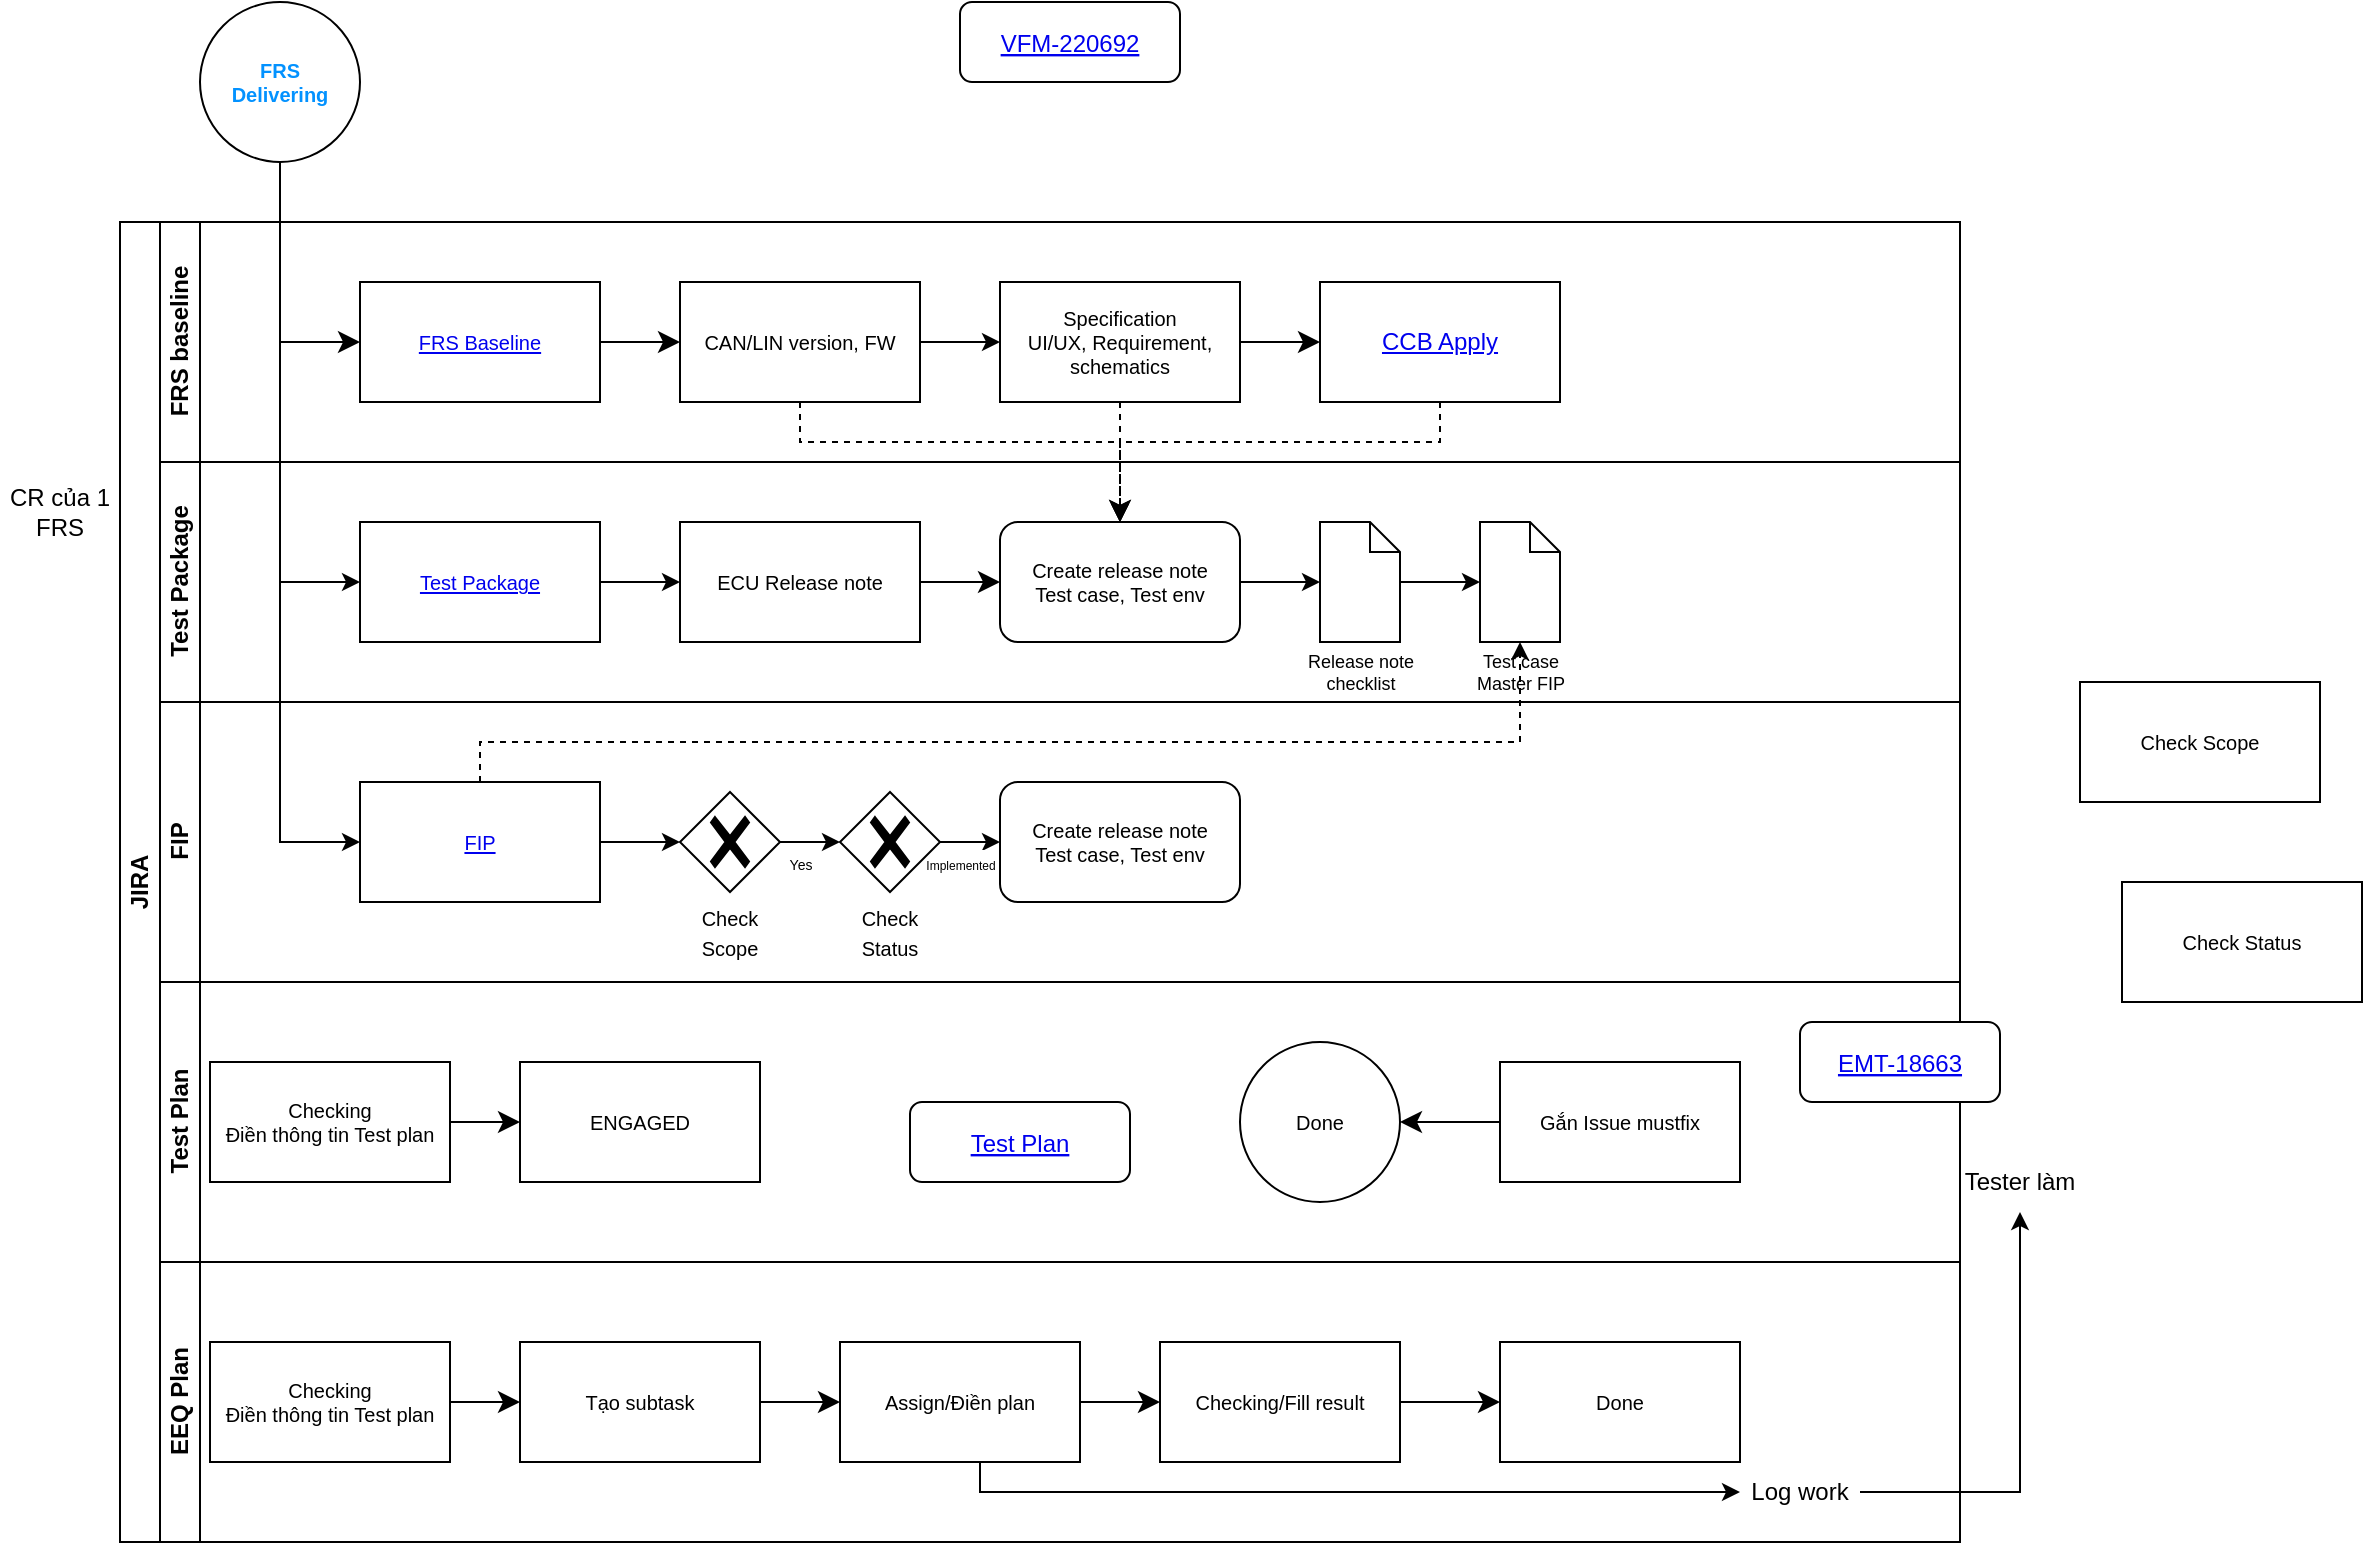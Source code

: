 <mxfile version="24.6.1" type="github">
  <diagram id="prtHgNgQTEPvFCAcTncT" name="Page-1">
    <mxGraphModel dx="819" dy="446" grid="1" gridSize="10" guides="1" tooltips="1" connect="1" arrows="1" fold="1" page="1" pageScale="1" pageWidth="827" pageHeight="1169" math="0" shadow="0">
      <root>
        <mxCell id="0" />
        <mxCell id="1" parent="0" />
        <UserObject label="JIRA" link="https://vingroupjsc.sharepoint.com/:x:/r/sites/VF-EEQualityCentre/_layouts/15/Doc.aspx?sourcedoc=%7B268B624A-8D3B-4E9C-AA28-62E9198A5E5C%7D&amp;file=LHD_VN_VF3_Master%20Tracker.xlsx&amp;action=default&amp;mobileredirect=true" id="dNxyNK7c78bLwvsdeMH5-19">
          <mxCell style="swimlane;html=1;childLayout=stackLayout;resizeParent=1;resizeParentMax=0;horizontal=0;startSize=20;horizontalStack=0;whiteSpace=wrap;" parent="1" vertex="1">
            <mxGeometry x="120" y="120" width="920" height="660" as="geometry">
              <mxRectangle x="120" y="120" width="40" height="50" as="alternateBounds" />
            </mxGeometry>
          </mxCell>
        </UserObject>
        <mxCell id="dNxyNK7c78bLwvsdeMH5-20" value="FRS baseline" style="swimlane;html=1;startSize=20;horizontal=0;" parent="dNxyNK7c78bLwvsdeMH5-19" vertex="1">
          <mxGeometry x="20" width="900" height="120" as="geometry" />
        </mxCell>
        <mxCell id="qIckF98StNaj-yUu7WlP-11" value="" style="edgeStyle=none;curved=1;rounded=0;orthogonalLoop=1;jettySize=auto;html=1;fontSize=12;startSize=8;endSize=8;" parent="dNxyNK7c78bLwvsdeMH5-20" source="qIckF98StNaj-yUu7WlP-8" target="qIckF98StNaj-yUu7WlP-10" edge="1">
          <mxGeometry relative="1" as="geometry" />
        </mxCell>
        <UserObject label="&lt;span style=&quot;font-size: 10px;&quot;&gt;FRS Baseline&lt;/span&gt;" link="https://tms.vinfast.vn/browse/EEI-2372" id="qIckF98StNaj-yUu7WlP-8">
          <mxCell style="whiteSpace=wrap;html=1;fontSize=12;rounded=0;strokeColor=default;align=center;verticalAlign=middle;spacing=10;fontFamily=Helvetica;fontColor=#0000EE;fontStyle=4;fillColor=default;" parent="dNxyNK7c78bLwvsdeMH5-20" vertex="1">
            <mxGeometry x="100" y="30" width="120" height="60" as="geometry" />
          </mxCell>
        </UserObject>
        <mxCell id="qIckF98StNaj-yUu7WlP-13" value="" style="edgeStyle=none;curved=1;rounded=0;orthogonalLoop=1;jettySize=auto;html=1;fontSize=12;startSize=8;endSize=8;" parent="dNxyNK7c78bLwvsdeMH5-20" source="qIckF98StNaj-yUu7WlP-10" edge="1">
          <mxGeometry relative="1" as="geometry">
            <mxPoint x="340" y="60" as="targetPoint" />
          </mxGeometry>
        </mxCell>
        <mxCell id="7vbJa-Z3su7h4x0WSQ4t-16" style="edgeStyle=orthogonalEdgeStyle;rounded=0;orthogonalLoop=1;jettySize=auto;html=1;entryX=0;entryY=0.5;entryDx=0;entryDy=0;" edge="1" parent="dNxyNK7c78bLwvsdeMH5-20" source="qIckF98StNaj-yUu7WlP-10" target="qIckF98StNaj-yUu7WlP-14">
          <mxGeometry relative="1" as="geometry" />
        </mxCell>
        <mxCell id="qIckF98StNaj-yUu7WlP-10" value="&lt;span style=&quot;font-size: 10px;&quot;&gt;CAN/LIN version, FW&lt;/span&gt;" style="whiteSpace=wrap;html=1;fontSize=10;" parent="dNxyNK7c78bLwvsdeMH5-20" vertex="1">
          <mxGeometry x="260" y="30" width="120" height="60" as="geometry" />
        </mxCell>
        <mxCell id="7vbJa-Z3su7h4x0WSQ4t-48" style="edgeStyle=orthogonalEdgeStyle;rounded=0;orthogonalLoop=1;jettySize=auto;html=1;dashed=1;strokeColor=default;align=center;verticalAlign=middle;fontFamily=Helvetica;fontSize=12;fontColor=default;labelBackgroundColor=default;startSize=8;endArrow=classic;endSize=8;" edge="1" parent="dNxyNK7c78bLwvsdeMH5-20" source="qIckF98StNaj-yUu7WlP-14">
          <mxGeometry relative="1" as="geometry">
            <mxPoint x="480.0" y="150" as="targetPoint" />
          </mxGeometry>
        </mxCell>
        <mxCell id="qIckF98StNaj-yUu7WlP-14" value="Specification&lt;div&gt;UI/UX, Requirement, schematics&lt;/div&gt;" style="whiteSpace=wrap;html=1;fontSize=10;" parent="dNxyNK7c78bLwvsdeMH5-20" vertex="1">
          <mxGeometry x="420" y="30" width="120" height="60" as="geometry" />
        </mxCell>
        <UserObject label="CCB Apply" link="https://tms.vinfast.vn/browse/CCB-1562" id="qIckF98StNaj-yUu7WlP-18">
          <mxCell style="whiteSpace=wrap;html=1;fontSize=12;rounded=0;strokeColor=default;align=center;verticalAlign=middle;spacing=10;fontFamily=Helvetica;fontColor=#0000EE;fontStyle=4;fillColor=default;" parent="dNxyNK7c78bLwvsdeMH5-20" vertex="1">
            <mxGeometry x="580" y="30" width="120" height="60" as="geometry" />
          </mxCell>
        </UserObject>
        <mxCell id="qIckF98StNaj-yUu7WlP-19" value="" style="edgeStyle=none;curved=1;rounded=0;orthogonalLoop=1;jettySize=auto;html=1;fontSize=12;startSize=8;endSize=8;" parent="dNxyNK7c78bLwvsdeMH5-20" source="qIckF98StNaj-yUu7WlP-14" target="qIckF98StNaj-yUu7WlP-18" edge="1">
          <mxGeometry relative="1" as="geometry" />
        </mxCell>
        <mxCell id="dNxyNK7c78bLwvsdeMH5-21" value="Test Package" style="swimlane;html=1;startSize=20;horizontal=0;" parent="dNxyNK7c78bLwvsdeMH5-19" vertex="1">
          <mxGeometry x="20" y="120" width="900" height="120" as="geometry" />
        </mxCell>
        <mxCell id="qIckF98StNaj-yUu7WlP-25" value="" style="edgeStyle=none;curved=1;rounded=0;orthogonalLoop=1;jettySize=auto;html=1;fontSize=12;startSize=8;endSize=8;" parent="dNxyNK7c78bLwvsdeMH5-21" source="qIckF98StNaj-yUu7WlP-22" target="qIckF98StNaj-yUu7WlP-24" edge="1">
          <mxGeometry relative="1" as="geometry" />
        </mxCell>
        <mxCell id="qIckF98StNaj-yUu7WlP-22" value="&lt;span style=&quot;font-size: 10px;&quot;&gt;ECU&amp;nbsp;&lt;/span&gt;Release note" style="whiteSpace=wrap;html=1;fontSize=10;" parent="dNxyNK7c78bLwvsdeMH5-21" vertex="1">
          <mxGeometry x="260" y="30" width="120" height="60" as="geometry" />
        </mxCell>
        <mxCell id="qIckF98StNaj-yUu7WlP-24" value="Create release note&lt;div&gt;Test case, Test env&lt;/div&gt;" style="whiteSpace=wrap;html=1;fontSize=10;rounded=1;" parent="dNxyNK7c78bLwvsdeMH5-21" vertex="1">
          <mxGeometry x="420" y="30" width="120" height="60" as="geometry" />
        </mxCell>
        <mxCell id="7vbJa-Z3su7h4x0WSQ4t-41" style="edgeStyle=orthogonalEdgeStyle;rounded=0;orthogonalLoop=1;jettySize=auto;html=1;entryX=0;entryY=0.5;entryDx=0;entryDy=0;" edge="1" parent="dNxyNK7c78bLwvsdeMH5-21" source="7vbJa-Z3su7h4x0WSQ4t-17" target="qIckF98StNaj-yUu7WlP-22">
          <mxGeometry relative="1" as="geometry" />
        </mxCell>
        <UserObject label="&lt;span style=&quot;font-size: 10px;&quot;&gt;Test Package&lt;/span&gt;" link="https://tms.vinfast.vn/browse/EEI-2372" id="7vbJa-Z3su7h4x0WSQ4t-17">
          <mxCell style="whiteSpace=wrap;html=1;fontSize=12;rounded=0;strokeColor=default;align=center;verticalAlign=middle;spacing=10;fontFamily=Helvetica;fontColor=#0000EE;fontStyle=4;fillColor=default;" vertex="1" parent="dNxyNK7c78bLwvsdeMH5-21">
            <mxGeometry x="100" y="30" width="120" height="60" as="geometry" />
          </mxCell>
        </UserObject>
        <UserObject label="" link="https://vingroupjsc.sharepoint.com/:x:/r/sites/VF-EEQualityCentre/_layouts/15/Doc.aspx?sourcedoc=%7B7188D6CC-D743-4151-A7EC-9FD6CC27E06A%7D&amp;file=VF3_Release%20Note.xlsx&amp;action=default&amp;mobileredirect=true&amp;wdsle=0" id="7vbJa-Z3su7h4x0WSQ4t-30">
          <mxCell style="shape=mxgraph.bpmn.data;labelPosition=center;verticalLabelPosition=bottom;align=center;verticalAlign=top;size=15;html=1;" vertex="1" parent="dNxyNK7c78bLwvsdeMH5-21">
            <mxGeometry x="580" y="30" width="40" height="60" as="geometry" />
          </mxCell>
        </UserObject>
        <mxCell id="7vbJa-Z3su7h4x0WSQ4t-31" style="edgeStyle=orthogonalEdgeStyle;rounded=0;orthogonalLoop=1;jettySize=auto;html=1;entryX=0;entryY=0.5;entryDx=0;entryDy=0;entryPerimeter=0;" edge="1" parent="dNxyNK7c78bLwvsdeMH5-21" source="qIckF98StNaj-yUu7WlP-24" target="7vbJa-Z3su7h4x0WSQ4t-30">
          <mxGeometry relative="1" as="geometry" />
        </mxCell>
        <mxCell id="7vbJa-Z3su7h4x0WSQ4t-32" value="Release note&lt;div&gt;checklist&lt;/div&gt;" style="text;html=1;align=center;verticalAlign=middle;whiteSpace=wrap;rounded=0;fontSize=9;" vertex="1" parent="dNxyNK7c78bLwvsdeMH5-21">
          <mxGeometry x="567.5" y="90" width="65" height="30" as="geometry" />
        </mxCell>
        <UserObject label="" link="https://vingroupjsc.sharepoint.com/:x:/r/sites/VF-EEQualityCentre/_layouts/15/Doc.aspx?sourcedoc=%7B268B624A-8D3B-4E9C-AA28-62E9198A5E5C%7D&amp;file=LHD_VN_VF3_Master%20Tracker.xlsx&amp;action=default&amp;mobileredirect=true" id="7vbJa-Z3su7h4x0WSQ4t-36">
          <mxCell style="shape=mxgraph.bpmn.data;labelPosition=center;verticalLabelPosition=bottom;align=center;verticalAlign=top;size=15;html=1;" vertex="1" parent="dNxyNK7c78bLwvsdeMH5-21">
            <mxGeometry x="660" y="30" width="40" height="60" as="geometry" />
          </mxCell>
        </UserObject>
        <mxCell id="7vbJa-Z3su7h4x0WSQ4t-37" value="Test case&lt;div&gt;Master FIP&lt;/div&gt;" style="text;html=1;align=center;verticalAlign=middle;whiteSpace=wrap;rounded=0;fontSize=9;" vertex="1" parent="dNxyNK7c78bLwvsdeMH5-21">
          <mxGeometry x="647.5" y="90" width="65" height="30" as="geometry" />
        </mxCell>
        <mxCell id="7vbJa-Z3su7h4x0WSQ4t-38" style="edgeStyle=orthogonalEdgeStyle;rounded=0;orthogonalLoop=1;jettySize=auto;html=1;entryX=0;entryY=0.5;entryDx=0;entryDy=0;entryPerimeter=0;" edge="1" parent="dNxyNK7c78bLwvsdeMH5-21" source="7vbJa-Z3su7h4x0WSQ4t-30" target="7vbJa-Z3su7h4x0WSQ4t-36">
          <mxGeometry relative="1" as="geometry" />
        </mxCell>
        <mxCell id="7vbJa-Z3su7h4x0WSQ4t-18" value="FIP" style="swimlane;html=1;startSize=20;horizontal=0;" vertex="1" parent="dNxyNK7c78bLwvsdeMH5-19">
          <mxGeometry x="20" y="240" width="900" height="140" as="geometry" />
        </mxCell>
        <mxCell id="7vbJa-Z3su7h4x0WSQ4t-19" value="" style="edgeStyle=none;curved=1;rounded=0;orthogonalLoop=1;jettySize=auto;html=1;fontSize=12;startSize=8;endSize=8;" edge="1" parent="7vbJa-Z3su7h4x0WSQ4t-18" source="7vbJa-Z3su7h4x0WSQ4t-20">
          <mxGeometry relative="1" as="geometry">
            <mxPoint x="180" y="70" as="targetPoint" />
          </mxGeometry>
        </mxCell>
        <mxCell id="7vbJa-Z3su7h4x0WSQ4t-21" value="" style="edgeStyle=none;curved=1;rounded=0;orthogonalLoop=1;jettySize=auto;html=1;fontSize=12;startSize=8;endSize=8;" edge="1" parent="7vbJa-Z3su7h4x0WSQ4t-18" source="7vbJa-Z3su7h4x0WSQ4t-22">
          <mxGeometry relative="1" as="geometry">
            <mxPoint x="340.0" y="70" as="targetPoint" />
          </mxGeometry>
        </mxCell>
        <mxCell id="7vbJa-Z3su7h4x0WSQ4t-23" value="" style="edgeStyle=none;curved=1;rounded=0;orthogonalLoop=1;jettySize=auto;html=1;fontSize=12;startSize=8;endSize=8;" edge="1" parent="7vbJa-Z3su7h4x0WSQ4t-18" source="7vbJa-Z3su7h4x0WSQ4t-25">
          <mxGeometry relative="1" as="geometry">
            <mxPoint x="500.0" y="70" as="targetPoint" />
          </mxGeometry>
        </mxCell>
        <mxCell id="7vbJa-Z3su7h4x0WSQ4t-26" value="" style="edgeStyle=none;curved=1;rounded=0;orthogonalLoop=1;jettySize=auto;html=1;fontSize=12;startSize=8;endSize=8;" edge="1" parent="7vbJa-Z3su7h4x0WSQ4t-18" source="7vbJa-Z3su7h4x0WSQ4t-27">
          <mxGeometry relative="1" as="geometry">
            <mxPoint x="670.0" y="70" as="targetPoint" />
          </mxGeometry>
        </mxCell>
        <UserObject label="&lt;span style=&quot;font-size: 10px;&quot;&gt;FIP&lt;/span&gt;" link="https://tms.vinfast.vn/browse/EEI-2372" id="7vbJa-Z3su7h4x0WSQ4t-39">
          <mxCell style="whiteSpace=wrap;html=1;fontSize=12;rounded=0;strokeColor=default;align=center;verticalAlign=middle;spacing=10;fontFamily=Helvetica;fontColor=#0000EE;fontStyle=4;fillColor=default;" vertex="1" parent="7vbJa-Z3su7h4x0WSQ4t-18">
            <mxGeometry x="100" y="40" width="120" height="60" as="geometry" />
          </mxCell>
        </UserObject>
        <mxCell id="7vbJa-Z3su7h4x0WSQ4t-115" value="&lt;font style=&quot;font-size: 7px;&quot;&gt;Yes&lt;/font&gt;" style="edgeStyle=orthogonalEdgeStyle;rounded=0;orthogonalLoop=1;jettySize=auto;html=1;" edge="1" parent="7vbJa-Z3su7h4x0WSQ4t-18" source="7vbJa-Z3su7h4x0WSQ4t-111">
          <mxGeometry x="-0.344" y="-10" relative="1" as="geometry">
            <mxPoint x="340.0" y="70" as="targetPoint" />
            <mxPoint as="offset" />
          </mxGeometry>
        </mxCell>
        <mxCell id="7vbJa-Z3su7h4x0WSQ4t-111" value="" style="points=[[0.25,0.25,0],[0.5,0,0],[0.75,0.25,0],[1,0.5,0],[0.75,0.75,0],[0.5,1,0],[0.25,0.75,0],[0,0.5,0]];shape=mxgraph.bpmn.gateway2;html=1;verticalLabelPosition=bottom;labelBackgroundColor=#ffffff;verticalAlign=top;align=center;perimeter=rhombusPerimeter;outlineConnect=0;outline=none;symbol=none;gwType=exclusive;" vertex="1" parent="7vbJa-Z3su7h4x0WSQ4t-18">
          <mxGeometry x="260" y="45" width="50" height="50" as="geometry" />
        </mxCell>
        <mxCell id="7vbJa-Z3su7h4x0WSQ4t-112" value="&lt;span style=&quot;font-size: 10px;&quot;&gt;Check Scope&lt;/span&gt;" style="text;html=1;align=center;verticalAlign=middle;whiteSpace=wrap;rounded=0;" vertex="1" parent="7vbJa-Z3su7h4x0WSQ4t-18">
          <mxGeometry x="255" y="100" width="60" height="30" as="geometry" />
        </mxCell>
        <mxCell id="7vbJa-Z3su7h4x0WSQ4t-113" style="edgeStyle=orthogonalEdgeStyle;rounded=0;orthogonalLoop=1;jettySize=auto;html=1;entryX=0;entryY=0.5;entryDx=0;entryDy=0;entryPerimeter=0;" edge="1" parent="7vbJa-Z3su7h4x0WSQ4t-18" source="7vbJa-Z3su7h4x0WSQ4t-39" target="7vbJa-Z3su7h4x0WSQ4t-111">
          <mxGeometry relative="1" as="geometry" />
        </mxCell>
        <mxCell id="7vbJa-Z3su7h4x0WSQ4t-125" value="&lt;font style=&quot;font-size: 6px;&quot;&gt;Implemented&lt;/font&gt;" style="edgeStyle=orthogonalEdgeStyle;rounded=0;orthogonalLoop=1;jettySize=auto;html=1;entryX=0;entryY=0.5;entryDx=0;entryDy=0;" edge="1" parent="7vbJa-Z3su7h4x0WSQ4t-18" source="7vbJa-Z3su7h4x0WSQ4t-119" target="7vbJa-Z3su7h4x0WSQ4t-123">
          <mxGeometry x="0.201" y="-10" relative="1" as="geometry">
            <mxPoint as="offset" />
          </mxGeometry>
        </mxCell>
        <mxCell id="7vbJa-Z3su7h4x0WSQ4t-119" value="" style="points=[[0.25,0.25,0],[0.5,0,0],[0.75,0.25,0],[1,0.5,0],[0.75,0.75,0],[0.5,1,0],[0.25,0.75,0],[0,0.5,0]];shape=mxgraph.bpmn.gateway2;html=1;verticalLabelPosition=bottom;labelBackgroundColor=#ffffff;verticalAlign=top;align=center;perimeter=rhombusPerimeter;outlineConnect=0;outline=none;symbol=none;gwType=exclusive;" vertex="1" parent="7vbJa-Z3su7h4x0WSQ4t-18">
          <mxGeometry x="340" y="45" width="50" height="50" as="geometry" />
        </mxCell>
        <mxCell id="7vbJa-Z3su7h4x0WSQ4t-120" value="&lt;span style=&quot;font-size: 10px;&quot;&gt;Check Status&lt;/span&gt;" style="text;html=1;align=center;verticalAlign=middle;whiteSpace=wrap;rounded=0;" vertex="1" parent="7vbJa-Z3su7h4x0WSQ4t-18">
          <mxGeometry x="335" y="100" width="60" height="30" as="geometry" />
        </mxCell>
        <mxCell id="7vbJa-Z3su7h4x0WSQ4t-123" value="Create release note&lt;div&gt;Test case, Test env&lt;/div&gt;" style="whiteSpace=wrap;html=1;fontSize=10;rounded=1;" vertex="1" parent="7vbJa-Z3su7h4x0WSQ4t-18">
          <mxGeometry x="420" y="40" width="120" height="60" as="geometry" />
        </mxCell>
        <mxCell id="dNxyNK7c78bLwvsdeMH5-22" value="Test Plan" style="swimlane;html=1;startSize=20;horizontal=0;" parent="dNxyNK7c78bLwvsdeMH5-19" vertex="1">
          <mxGeometry x="20" y="380" width="900" height="140" as="geometry" />
        </mxCell>
        <mxCell id="qIckF98StNaj-yUu7WlP-32" value="" style="edgeStyle=none;curved=1;rounded=0;orthogonalLoop=1;jettySize=auto;html=1;fontSize=12;startSize=8;endSize=8;" parent="dNxyNK7c78bLwvsdeMH5-22" source="qIckF98StNaj-yUu7WlP-26" target="qIckF98StNaj-yUu7WlP-31" edge="1">
          <mxGeometry relative="1" as="geometry" />
        </mxCell>
        <mxCell id="qIckF98StNaj-yUu7WlP-26" value="&lt;div&gt;Checking&lt;/div&gt;Điền thông tin Test plan" style="whiteSpace=wrap;html=1;fontSize=10;" parent="dNxyNK7c78bLwvsdeMH5-22" vertex="1">
          <mxGeometry x="25" y="40" width="120" height="60" as="geometry" />
        </mxCell>
        <mxCell id="qIckF98StNaj-yUu7WlP-31" value="ENGAGED" style="whiteSpace=wrap;html=1;fontSize=10;" parent="dNxyNK7c78bLwvsdeMH5-22" vertex="1">
          <mxGeometry x="180" y="40" width="120" height="60" as="geometry" />
        </mxCell>
        <mxCell id="qIckF98StNaj-yUu7WlP-44" value="Gắn Issue mustfix" style="whiteSpace=wrap;html=1;fontSize=10;" parent="dNxyNK7c78bLwvsdeMH5-22" vertex="1">
          <mxGeometry x="670" y="40" width="120" height="60" as="geometry" />
        </mxCell>
        <mxCell id="qIckF98StNaj-yUu7WlP-46" value="Done" style="ellipse;whiteSpace=wrap;html=1;fontSize=10;" parent="dNxyNK7c78bLwvsdeMH5-22" vertex="1">
          <mxGeometry x="540" y="30" width="80" height="80" as="geometry" />
        </mxCell>
        <mxCell id="qIckF98StNaj-yUu7WlP-47" value="" style="edgeStyle=none;curved=1;rounded=0;orthogonalLoop=1;jettySize=auto;html=1;fontSize=12;startSize=8;endSize=8;" parent="dNxyNK7c78bLwvsdeMH5-22" source="qIckF98StNaj-yUu7WlP-44" target="qIckF98StNaj-yUu7WlP-46" edge="1">
          <mxGeometry relative="1" as="geometry" />
        </mxCell>
        <UserObject label="Test Plan" link="https://tms.vinfast.vn/browse/VFM-221913" id="ztss_zcHzE37luHq0jF5-5">
          <mxCell style="fontColor=#0000EE;fontStyle=4;rounded=1;overflow=hidden;spacing=10;" parent="dNxyNK7c78bLwvsdeMH5-22" vertex="1">
            <mxGeometry x="375" y="60" width="110" height="40" as="geometry" />
          </mxCell>
        </UserObject>
        <mxCell id="qIckF98StNaj-yUu7WlP-33" value="EEQ Plan" style="swimlane;html=1;startSize=20;horizontal=0;" parent="dNxyNK7c78bLwvsdeMH5-19" vertex="1">
          <mxGeometry x="20" y="520" width="900" height="140" as="geometry" />
        </mxCell>
        <mxCell id="qIckF98StNaj-yUu7WlP-34" value="" style="edgeStyle=none;curved=1;rounded=0;orthogonalLoop=1;jettySize=auto;html=1;fontSize=12;startSize=8;endSize=8;" parent="qIckF98StNaj-yUu7WlP-33" source="qIckF98StNaj-yUu7WlP-35" target="qIckF98StNaj-yUu7WlP-36" edge="1">
          <mxGeometry relative="1" as="geometry" />
        </mxCell>
        <mxCell id="qIckF98StNaj-yUu7WlP-35" value="&lt;div&gt;Checking&lt;/div&gt;Điền thông tin Test plan" style="whiteSpace=wrap;html=1;fontSize=10;" parent="qIckF98StNaj-yUu7WlP-33" vertex="1">
          <mxGeometry x="25" y="40" width="120" height="60" as="geometry" />
        </mxCell>
        <mxCell id="qIckF98StNaj-yUu7WlP-39" value="" style="edgeStyle=none;curved=1;rounded=0;orthogonalLoop=1;jettySize=auto;html=1;fontSize=12;startSize=8;endSize=8;" parent="qIckF98StNaj-yUu7WlP-33" source="qIckF98StNaj-yUu7WlP-36" target="qIckF98StNaj-yUu7WlP-38" edge="1">
          <mxGeometry relative="1" as="geometry" />
        </mxCell>
        <mxCell id="qIckF98StNaj-yUu7WlP-36" value="Tạo subtask" style="whiteSpace=wrap;html=1;fontSize=10;" parent="qIckF98StNaj-yUu7WlP-33" vertex="1">
          <mxGeometry x="180" y="40" width="120" height="60" as="geometry" />
        </mxCell>
        <mxCell id="qIckF98StNaj-yUu7WlP-41" value="" style="edgeStyle=none;curved=1;rounded=0;orthogonalLoop=1;jettySize=auto;html=1;fontSize=12;startSize=8;endSize=8;" parent="qIckF98StNaj-yUu7WlP-33" source="qIckF98StNaj-yUu7WlP-38" target="qIckF98StNaj-yUu7WlP-40" edge="1">
          <mxGeometry relative="1" as="geometry" />
        </mxCell>
        <mxCell id="7vbJa-Z3su7h4x0WSQ4t-5" style="edgeStyle=orthogonalEdgeStyle;rounded=0;orthogonalLoop=1;jettySize=auto;html=1;" edge="1" parent="qIckF98StNaj-yUu7WlP-33" source="qIckF98StNaj-yUu7WlP-38" target="7vbJa-Z3su7h4x0WSQ4t-2">
          <mxGeometry relative="1" as="geometry">
            <Array as="points">
              <mxPoint x="410" y="115" />
            </Array>
          </mxGeometry>
        </mxCell>
        <mxCell id="qIckF98StNaj-yUu7WlP-38" value="Assign/Điền plan" style="whiteSpace=wrap;html=1;fontSize=10;" parent="qIckF98StNaj-yUu7WlP-33" vertex="1">
          <mxGeometry x="340" y="40" width="120" height="60" as="geometry" />
        </mxCell>
        <mxCell id="qIckF98StNaj-yUu7WlP-43" value="" style="edgeStyle=none;curved=1;rounded=0;orthogonalLoop=1;jettySize=auto;html=1;fontSize=12;startSize=8;endSize=8;" parent="qIckF98StNaj-yUu7WlP-33" source="qIckF98StNaj-yUu7WlP-40" target="qIckF98StNaj-yUu7WlP-42" edge="1">
          <mxGeometry relative="1" as="geometry" />
        </mxCell>
        <mxCell id="qIckF98StNaj-yUu7WlP-40" value="Checking/Fill result" style="whiteSpace=wrap;html=1;fontSize=10;" parent="qIckF98StNaj-yUu7WlP-33" vertex="1">
          <mxGeometry x="500" y="40" width="120" height="60" as="geometry" />
        </mxCell>
        <mxCell id="qIckF98StNaj-yUu7WlP-42" value="Done" style="whiteSpace=wrap;html=1;fontSize=10;" parent="qIckF98StNaj-yUu7WlP-33" vertex="1">
          <mxGeometry x="670" y="40" width="120" height="60" as="geometry" />
        </mxCell>
        <mxCell id="7vbJa-Z3su7h4x0WSQ4t-2" value="Log work" style="text;html=1;align=center;verticalAlign=middle;whiteSpace=wrap;rounded=0;" vertex="1" parent="qIckF98StNaj-yUu7WlP-33">
          <mxGeometry x="790" y="100" width="60" height="30" as="geometry" />
        </mxCell>
        <mxCell id="7vbJa-Z3su7h4x0WSQ4t-47" style="edgeStyle=orthogonalEdgeStyle;rounded=0;orthogonalLoop=1;jettySize=auto;html=1;entryX=0.5;entryY=0;entryDx=0;entryDy=0;dashed=1;" edge="1" parent="dNxyNK7c78bLwvsdeMH5-19" source="qIckF98StNaj-yUu7WlP-10" target="qIckF98StNaj-yUu7WlP-24">
          <mxGeometry relative="1" as="geometry">
            <Array as="points">
              <mxPoint x="340" y="110" />
              <mxPoint x="500" y="110" />
            </Array>
          </mxGeometry>
        </mxCell>
        <mxCell id="7vbJa-Z3su7h4x0WSQ4t-50" style="edgeStyle=orthogonalEdgeStyle;rounded=0;orthogonalLoop=1;jettySize=auto;html=1;entryX=0.5;entryY=0;entryDx=0;entryDy=0;dashed=1;strokeColor=default;align=center;verticalAlign=middle;fontFamily=Helvetica;fontSize=12;fontColor=default;labelBackgroundColor=default;startSize=8;endArrow=classic;endSize=8;" edge="1" parent="dNxyNK7c78bLwvsdeMH5-19" source="qIckF98StNaj-yUu7WlP-18" target="qIckF98StNaj-yUu7WlP-24">
          <mxGeometry relative="1" as="geometry">
            <Array as="points">
              <mxPoint x="660" y="110" />
              <mxPoint x="500" y="110" />
            </Array>
          </mxGeometry>
        </mxCell>
        <mxCell id="7vbJa-Z3su7h4x0WSQ4t-118" style="edgeStyle=orthogonalEdgeStyle;rounded=0;orthogonalLoop=1;jettySize=auto;html=1;dashed=1;" edge="1" parent="dNxyNK7c78bLwvsdeMH5-19" source="7vbJa-Z3su7h4x0WSQ4t-39" target="7vbJa-Z3su7h4x0WSQ4t-36">
          <mxGeometry relative="1" as="geometry">
            <Array as="points">
              <mxPoint x="180" y="260" />
              <mxPoint x="700" y="260" />
            </Array>
          </mxGeometry>
        </mxCell>
        <mxCell id="qIckF98StNaj-yUu7WlP-9" value="" style="edgeStyle=orthogonalEdgeStyle;rounded=0;orthogonalLoop=1;jettySize=auto;html=1;fontSize=12;startSize=8;endSize=8;strokeColor=default;align=center;verticalAlign=middle;fontFamily=Helvetica;fontColor=default;labelBackgroundColor=default;endArrow=classic;exitX=0.5;exitY=1;exitDx=0;exitDy=0;" parent="1" target="qIckF98StNaj-yUu7WlP-8" edge="1" source="qIckF98StNaj-yUu7WlP-48">
          <mxGeometry relative="1" as="geometry">
            <mxPoint x="225" y="90" as="sourcePoint" />
            <Array as="points">
              <mxPoint x="200" y="180" />
            </Array>
          </mxGeometry>
        </mxCell>
        <mxCell id="7vbJa-Z3su7h4x0WSQ4t-13" style="edgeStyle=orthogonalEdgeStyle;rounded=0;orthogonalLoop=1;jettySize=auto;html=1;entryX=0;entryY=0.5;entryDx=0;entryDy=0;" edge="1" parent="1" source="qIckF98StNaj-yUu7WlP-48" target="7vbJa-Z3su7h4x0WSQ4t-17">
          <mxGeometry relative="1" as="geometry">
            <mxPoint x="225" y="270" as="targetPoint" />
            <Array as="points">
              <mxPoint x="200" y="300" />
            </Array>
          </mxGeometry>
        </mxCell>
        <mxCell id="7vbJa-Z3su7h4x0WSQ4t-40" style="edgeStyle=orthogonalEdgeStyle;rounded=0;orthogonalLoop=1;jettySize=auto;html=1;entryX=0;entryY=0.5;entryDx=0;entryDy=0;" edge="1" parent="1" source="qIckF98StNaj-yUu7WlP-48" target="7vbJa-Z3su7h4x0WSQ4t-39">
          <mxGeometry relative="1" as="geometry" />
        </mxCell>
        <UserObject label="FRS&lt;br&gt;Delivering" link="https://tms.vinfast.vn/browse/VFM-201341" id="qIckF98StNaj-yUu7WlP-48">
          <mxCell style="ellipse;whiteSpace=wrap;html=1;fontSize=10;fontStyle=1;labelBackgroundColor=none;labelBorderColor=none;fontColor=#0392FF;" parent="1" vertex="1">
            <mxGeometry x="160" y="10" width="80" height="80" as="geometry" />
          </mxCell>
        </UserObject>
        <mxCell id="7vbJa-Z3su7h4x0WSQ4t-1" value="CR của 1 FRS" style="text;html=1;align=center;verticalAlign=middle;whiteSpace=wrap;rounded=0;" vertex="1" parent="1">
          <mxGeometry x="60" y="250" width="60" height="30" as="geometry" />
        </mxCell>
        <UserObject label="EMT-18663" link="https://tms.vinfast.vn/browse/EMT-18663" id="ztss_zcHzE37luHq0jF5-4">
          <mxCell style="fontColor=#0000EE;fontStyle=4;rounded=1;overflow=hidden;spacing=10;" parent="1" vertex="1">
            <mxGeometry x="960" y="520" width="100" height="40" as="geometry" />
          </mxCell>
        </UserObject>
        <mxCell id="7vbJa-Z3su7h4x0WSQ4t-3" value="Tester làm" style="text;html=1;align=center;verticalAlign=middle;whiteSpace=wrap;rounded=0;" vertex="1" parent="1">
          <mxGeometry x="1040" y="585" width="60" height="30" as="geometry" />
        </mxCell>
        <mxCell id="7vbJa-Z3su7h4x0WSQ4t-4" style="edgeStyle=orthogonalEdgeStyle;rounded=0;orthogonalLoop=1;jettySize=auto;html=1;" edge="1" parent="1" source="7vbJa-Z3su7h4x0WSQ4t-2" target="7vbJa-Z3su7h4x0WSQ4t-3">
          <mxGeometry relative="1" as="geometry" />
        </mxCell>
        <UserObject label="VFM-220692" link="https://tms.vinfast.vn/browse/VFM-220692" id="ztss_zcHzE37luHq0jF5-3">
          <mxCell style="fontColor=#0000EE;fontStyle=4;rounded=1;overflow=hidden;spacing=10;" parent="1" vertex="1">
            <mxGeometry x="540" y="10" width="110" height="40" as="geometry" />
          </mxCell>
        </UserObject>
        <mxCell id="7vbJa-Z3su7h4x0WSQ4t-53" value="Check Scope" style="whiteSpace=wrap;html=1;fontSize=10;" vertex="1" parent="1">
          <mxGeometry x="1100" y="350" width="120" height="60" as="geometry" />
        </mxCell>
        <mxCell id="7vbJa-Z3su7h4x0WSQ4t-109" value="Check Status" style="whiteSpace=wrap;html=1;fontSize=10;" vertex="1" parent="1">
          <mxGeometry x="1121" y="450" width="120" height="60" as="geometry" />
        </mxCell>
      </root>
    </mxGraphModel>
  </diagram>
</mxfile>

